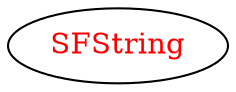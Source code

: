 digraph dependencyGraph {
 concentrate=true;
 ranksep="2.0";
 rankdir="LR"; 
 splines="ortho";
"SFString" [fontcolor="red"];
}